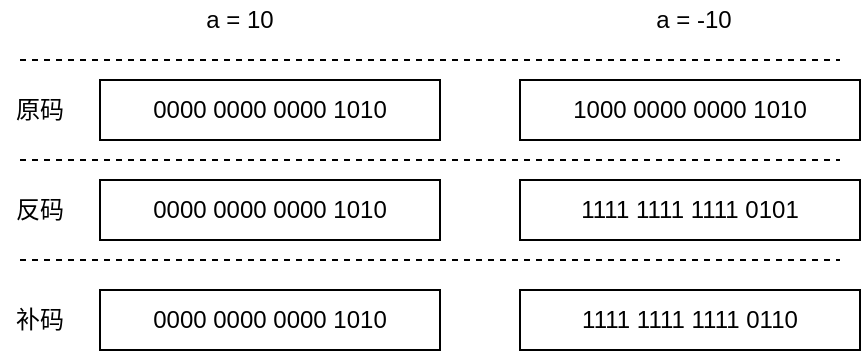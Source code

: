 <mxfile version="20.8.3" type="github"><diagram id="H-Jx7VT6wBnUD1jyReq-" name="第 1 页"><mxGraphModel dx="2074" dy="1131" grid="1" gridSize="10" guides="1" tooltips="1" connect="1" arrows="1" fold="1" page="1" pageScale="1" pageWidth="827" pageHeight="1169" math="0" shadow="0"><root><mxCell id="0"/><mxCell id="1" parent="0"/><mxCell id="9_tJuEJ7bcBQmk0A7xIt-1" value="a = 10" style="text;html=1;strokeColor=none;fillColor=none;align=center;verticalAlign=middle;whiteSpace=wrap;rounded=0;" parent="1" vertex="1"><mxGeometry x="190" y="130" width="40" height="20" as="geometry"/></mxCell><mxCell id="9_tJuEJ7bcBQmk0A7xIt-2" value="a = -10" style="text;html=1;strokeColor=none;fillColor=none;align=center;verticalAlign=middle;whiteSpace=wrap;rounded=0;" parent="1" vertex="1"><mxGeometry x="414" y="130" width="46" height="20" as="geometry"/></mxCell><mxCell id="9_tJuEJ7bcBQmk0A7xIt-4" value="原码" style="text;html=1;strokeColor=none;fillColor=none;align=center;verticalAlign=middle;whiteSpace=wrap;rounded=0;" parent="1" vertex="1"><mxGeometry x="90" y="175" width="40" height="20" as="geometry"/></mxCell><mxCell id="9_tJuEJ7bcBQmk0A7xIt-5" value="" style="endArrow=none;dashed=1;html=1;" parent="1" edge="1"><mxGeometry width="50" height="50" relative="1" as="geometry"><mxPoint x="100" y="160" as="sourcePoint"/><mxPoint x="510" y="160" as="targetPoint"/></mxGeometry></mxCell><mxCell id="9_tJuEJ7bcBQmk0A7xIt-6" value="" style="endArrow=none;dashed=1;html=1;" parent="1" edge="1"><mxGeometry width="50" height="50" relative="1" as="geometry"><mxPoint x="100" y="210" as="sourcePoint"/><mxPoint x="510" y="210" as="targetPoint"/></mxGeometry></mxCell><mxCell id="9_tJuEJ7bcBQmk0A7xIt-7" value="" style="endArrow=none;dashed=1;html=1;" parent="1" edge="1"><mxGeometry width="50" height="50" relative="1" as="geometry"><mxPoint x="100" y="260" as="sourcePoint"/><mxPoint x="510" y="260" as="targetPoint"/></mxGeometry></mxCell><mxCell id="9_tJuEJ7bcBQmk0A7xIt-8" value="反码" style="text;html=1;strokeColor=none;fillColor=none;align=center;verticalAlign=middle;whiteSpace=wrap;rounded=0;" parent="1" vertex="1"><mxGeometry x="90" y="225" width="40" height="20" as="geometry"/></mxCell><mxCell id="9_tJuEJ7bcBQmk0A7xIt-9" value="补码" style="text;html=1;strokeColor=none;fillColor=none;align=center;verticalAlign=middle;whiteSpace=wrap;rounded=0;" parent="1" vertex="1"><mxGeometry x="90" y="280" width="40" height="20" as="geometry"/></mxCell><mxCell id="9_tJuEJ7bcBQmk0A7xIt-10" value="0000 0000 0000 1010" style="rounded=0;whiteSpace=wrap;html=1;" parent="1" vertex="1"><mxGeometry x="140" y="170" width="170" height="30" as="geometry"/></mxCell><mxCell id="9_tJuEJ7bcBQmk0A7xIt-11" value="1000 0000 0000 1010" style="rounded=0;whiteSpace=wrap;html=1;" parent="1" vertex="1"><mxGeometry x="350" y="170" width="170" height="30" as="geometry"/></mxCell><mxCell id="9_tJuEJ7bcBQmk0A7xIt-14" value="0000 0000 0000 1010" style="rounded=0;whiteSpace=wrap;html=1;" parent="1" vertex="1"><mxGeometry x="140" y="220" width="170" height="30" as="geometry"/></mxCell><mxCell id="9_tJuEJ7bcBQmk0A7xIt-15" value="0000 0000 0000 1010" style="rounded=0;whiteSpace=wrap;html=1;" parent="1" vertex="1"><mxGeometry x="140" y="275" width="170" height="30" as="geometry"/></mxCell><mxCell id="9_tJuEJ7bcBQmk0A7xIt-16" value="1111 1111 1111 0101" style="rounded=0;whiteSpace=wrap;html=1;" parent="1" vertex="1"><mxGeometry x="350" y="220" width="170" height="30" as="geometry"/></mxCell><mxCell id="9_tJuEJ7bcBQmk0A7xIt-18" value="1111 1111 1111 0110" style="rounded=0;whiteSpace=wrap;html=1;" parent="1" vertex="1"><mxGeometry x="350" y="275" width="170" height="30" as="geometry"/></mxCell></root></mxGraphModel></diagram></mxfile>